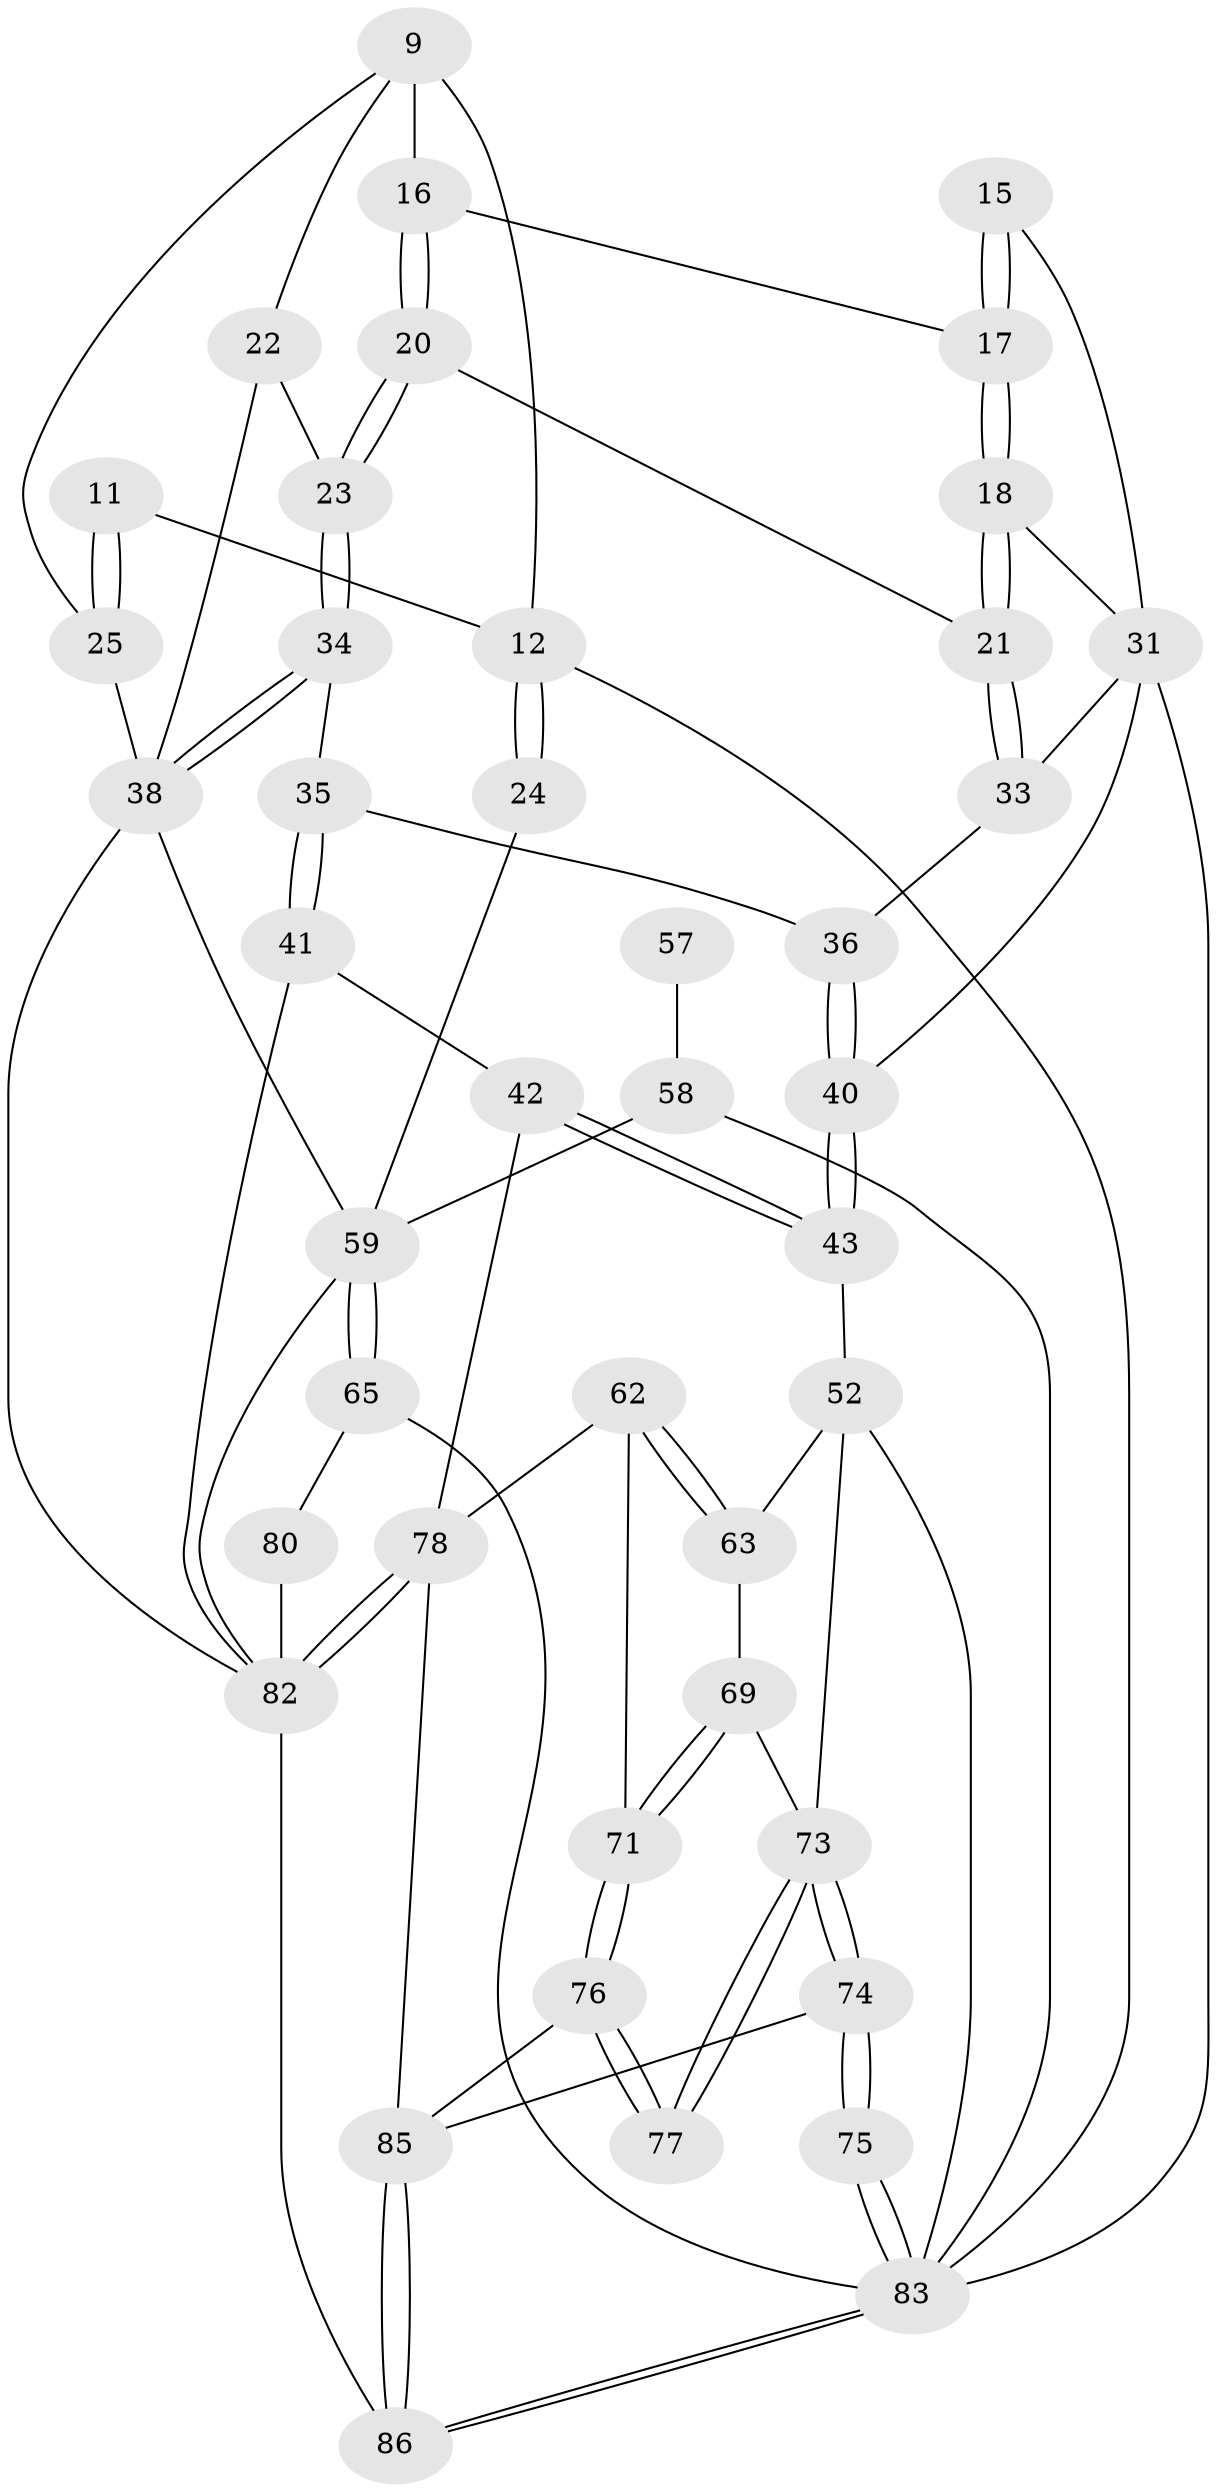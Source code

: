 // original degree distribution, {3: 0.03488372093023256, 4: 0.2441860465116279, 6: 0.2441860465116279, 5: 0.47674418604651164}
// Generated by graph-tools (version 1.1) at 2025/59/03/09/25 04:59:51]
// undirected, 43 vertices, 96 edges
graph export_dot {
graph [start="1"]
  node [color=gray90,style=filled];
  9 [pos="+0.5697457487801634+0",super="+4+8"];
  11 [pos="+0.8679052474161105+0.1339777736666884"];
  12 [pos="+1+0",super="+10"];
  15 [pos="+0.281210097781629+0"];
  16 [pos="+0.4286007144249998+0.11834080600840965"];
  17 [pos="+0.33896285861280057+0.03327958904936853"];
  18 [pos="+0.25913647587921235+0.17677379169643107"];
  20 [pos="+0.38927924381047496+0.2307539306612358"];
  21 [pos="+0.34825046492582923+0.23703388998089872"];
  22 [pos="+0.615980641693943+0.25149154135389906"];
  23 [pos="+0.4561771933469176+0.2707545910592152"];
  24 [pos="+1+0"];
  25 [pos="+0.8574684481707674+0.15868053681131486"];
  31 [pos="+0+0.33975478489259514",super="+30+19"];
  33 [pos="+0.29033916784023883+0.3549354892689865"];
  34 [pos="+0.449021922391196+0.38334656851911525"];
  35 [pos="+0.3802074730844422+0.4456459270885167"];
  36 [pos="+0.30245048523344614+0.40127083205511505"];
  38 [pos="+0.5972326181328227+0.45984406655805643",super="+37+29+28"];
  40 [pos="+0.21167199481160237+0.4901813084866018"];
  41 [pos="+0.41891616778449475+0.5983939302680548"];
  42 [pos="+0.3712141337411991+0.6205577195779901"];
  43 [pos="+0.23999999206590533+0.6176707590083346"];
  52 [pos="+0+0.6566941045623399",super="+51"];
  57 [pos="+0.9345639353972547+0.6347223399758747"];
  58 [pos="+0.9242466494666626+0.6591412975559734",super="+55+56"];
  59 [pos="+0.8905786468988334+0.6857265486390589",super="+46+45+39"];
  62 [pos="+0.3133824496819805+0.8054424234554797"];
  63 [pos="+0.22974367389833233+0.7160155488727205"];
  65 [pos="+0.9134604743537678+1",super="+64"];
  69 [pos="+0.22393438180786973+0.7257621807362891"];
  71 [pos="+0.2258971662653321+0.8267838397627686"];
  73 [pos="+0.1450934079636339+0.8468118108464965",super="+68"];
  74 [pos="+0+0.885751153862367"];
  75 [pos="+0+0.8830260285295777"];
  76 [pos="+0.17651771990017662+0.8799063061539316"];
  77 [pos="+0.16433872694285218+0.8708990059095858"];
  78 [pos="+0.337481743850123+0.9192711623760557",super="+61+60"];
  80 [pos="+0.6035029133882651+1",super="+72+70"];
  82 [pos="+0.47597457043162034+1",super="+67+81+47"];
  83 [pos="+0+1",super="+13+54+53"];
  85 [pos="+0.11517718738058383+1",super="+79+84"];
  86 [pos="+0.07161102008056505+1"];
  9 -- 12 [weight=2];
  9 -- 16;
  9 -- 22;
  9 -- 25;
  11 -- 25;
  11 -- 25;
  11 -- 12 [weight=2];
  12 -- 24 [weight=2];
  12 -- 24;
  12 -- 83 [weight=2];
  15 -- 17;
  15 -- 17;
  15 -- 31;
  16 -- 17;
  16 -- 20;
  16 -- 20;
  17 -- 18;
  17 -- 18;
  18 -- 21;
  18 -- 21;
  18 -- 31;
  20 -- 21;
  20 -- 23;
  20 -- 23;
  21 -- 33;
  21 -- 33;
  22 -- 23;
  22 -- 38;
  23 -- 34;
  23 -- 34;
  24 -- 59;
  25 -- 38;
  31 -- 40;
  31 -- 83 [weight=2];
  31 -- 33;
  33 -- 36;
  34 -- 35;
  34 -- 38;
  34 -- 38;
  35 -- 36;
  35 -- 41;
  35 -- 41;
  36 -- 40;
  36 -- 40;
  38 -- 82;
  38 -- 59 [weight=2];
  40 -- 43;
  40 -- 43;
  41 -- 42;
  41 -- 82;
  42 -- 43;
  42 -- 43;
  42 -- 78;
  43 -- 52;
  52 -- 63;
  52 -- 83;
  52 -- 73;
  57 -- 58 [weight=3];
  58 -- 59 [weight=3];
  58 -- 83;
  59 -- 65;
  59 -- 65;
  59 -- 82;
  62 -- 63;
  62 -- 63;
  62 -- 71;
  62 -- 78;
  63 -- 69;
  65 -- 80 [weight=2];
  65 -- 83;
  69 -- 71;
  69 -- 71;
  69 -- 73;
  71 -- 76;
  71 -- 76;
  73 -- 74;
  73 -- 74;
  73 -- 77;
  73 -- 77;
  74 -- 75;
  74 -- 75;
  74 -- 85;
  75 -- 83 [weight=2];
  75 -- 83;
  76 -- 77;
  76 -- 77;
  76 -- 85;
  78 -- 82 [weight=2];
  78 -- 82;
  78 -- 85;
  80 -- 82 [weight=3];
  82 -- 86;
  83 -- 86;
  83 -- 86;
  85 -- 86;
  85 -- 86;
}
